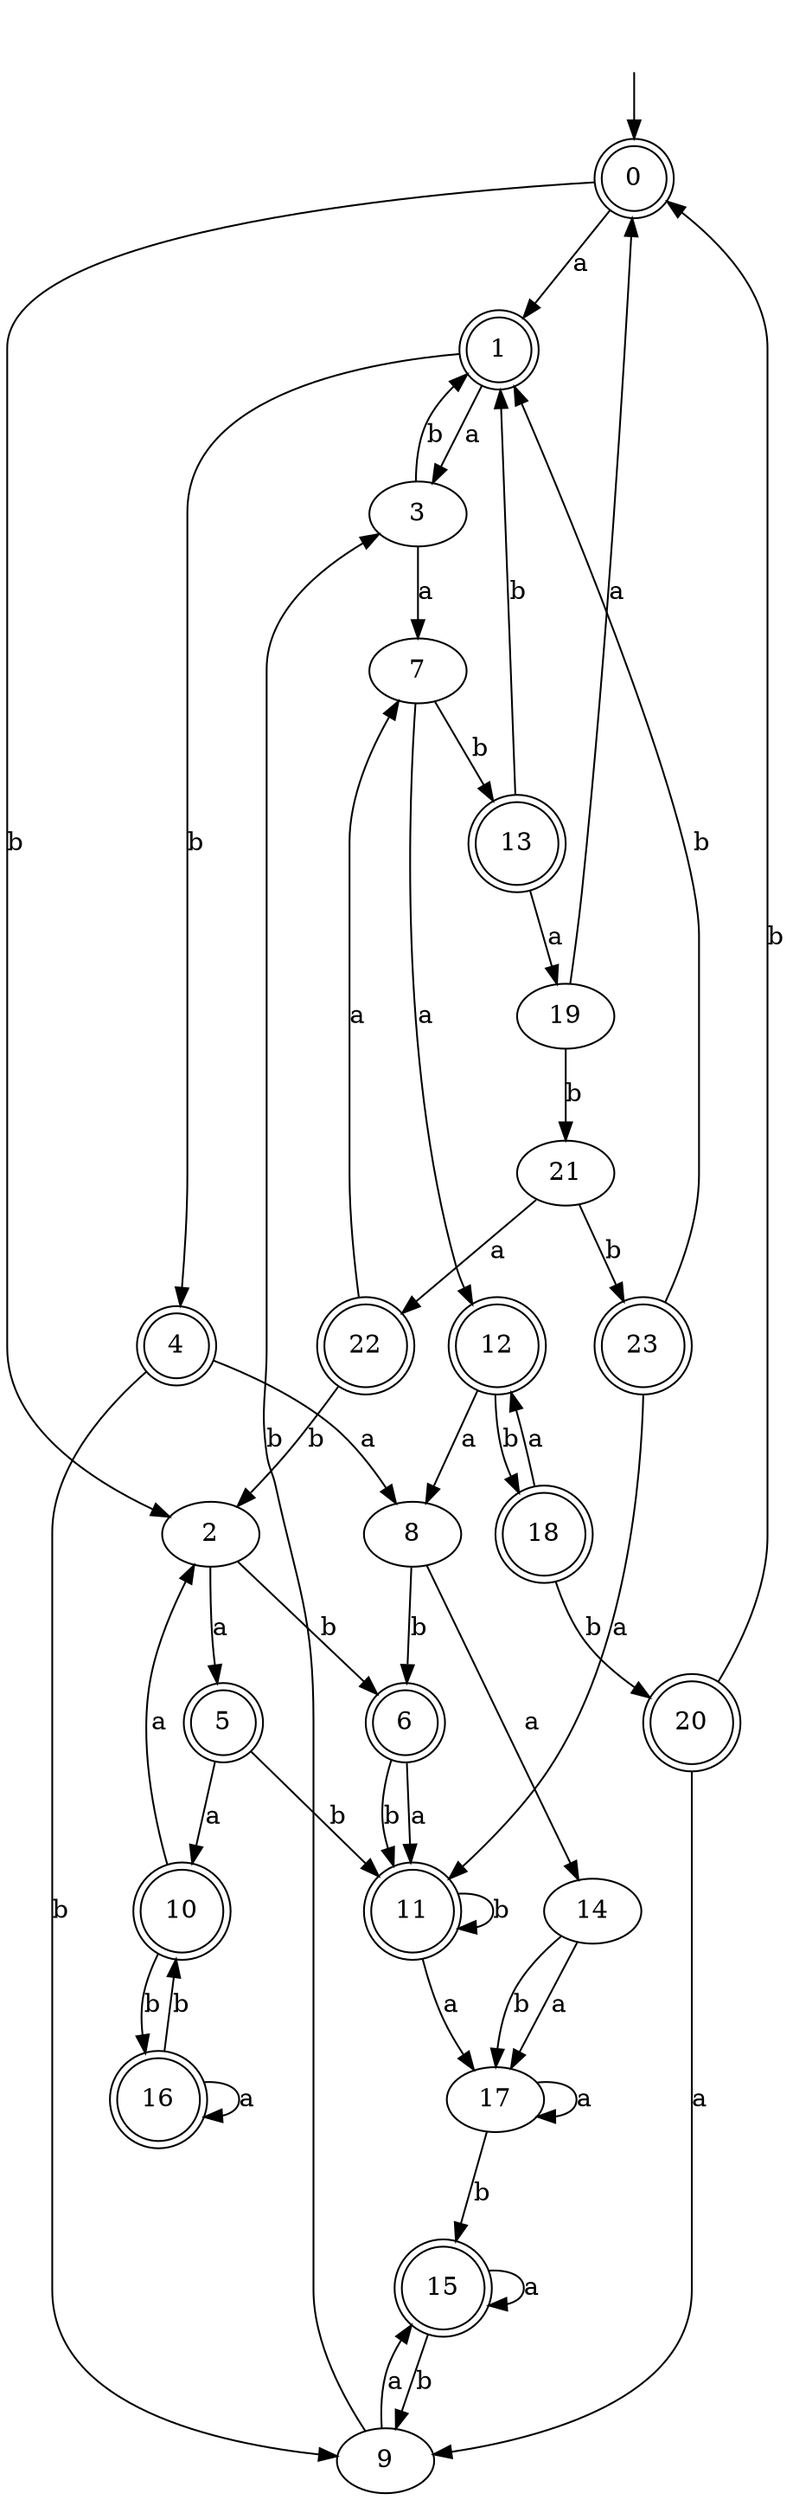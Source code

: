 digraph RandomDFA {
  __start0 [label="", shape=none];
  __start0 -> 0 [label=""];
  0 [shape=circle] [shape=doublecircle]
  0 -> 1 [label="a"]
  0 -> 2 [label="b"]
  1 [shape=doublecircle]
  1 -> 3 [label="a"]
  1 -> 4 [label="b"]
  2
  2 -> 5 [label="a"]
  2 -> 6 [label="b"]
  3
  3 -> 7 [label="a"]
  3 -> 1 [label="b"]
  4 [shape=doublecircle]
  4 -> 8 [label="a"]
  4 -> 9 [label="b"]
  5 [shape=doublecircle]
  5 -> 10 [label="a"]
  5 -> 11 [label="b"]
  6 [shape=doublecircle]
  6 -> 11 [label="a"]
  6 -> 11 [label="b"]
  7
  7 -> 12 [label="a"]
  7 -> 13 [label="b"]
  8
  8 -> 14 [label="a"]
  8 -> 6 [label="b"]
  9
  9 -> 15 [label="a"]
  9 -> 3 [label="b"]
  10 [shape=doublecircle]
  10 -> 2 [label="a"]
  10 -> 16 [label="b"]
  11 [shape=doublecircle]
  11 -> 17 [label="a"]
  11 -> 11 [label="b"]
  12 [shape=doublecircle]
  12 -> 8 [label="a"]
  12 -> 18 [label="b"]
  13 [shape=doublecircle]
  13 -> 19 [label="a"]
  13 -> 1 [label="b"]
  14
  14 -> 17 [label="a"]
  14 -> 17 [label="b"]
  15 [shape=doublecircle]
  15 -> 15 [label="a"]
  15 -> 9 [label="b"]
  16 [shape=doublecircle]
  16 -> 16 [label="a"]
  16 -> 10 [label="b"]
  17
  17 -> 17 [label="a"]
  17 -> 15 [label="b"]
  18 [shape=doublecircle]
  18 -> 12 [label="a"]
  18 -> 20 [label="b"]
  19
  19 -> 0 [label="a"]
  19 -> 21 [label="b"]
  20 [shape=doublecircle]
  20 -> 9 [label="a"]
  20 -> 0 [label="b"]
  21
  21 -> 22 [label="a"]
  21 -> 23 [label="b"]
  22 [shape=doublecircle]
  22 -> 7 [label="a"]
  22 -> 2 [label="b"]
  23 [shape=doublecircle]
  23 -> 11 [label="a"]
  23 -> 1 [label="b"]
}
